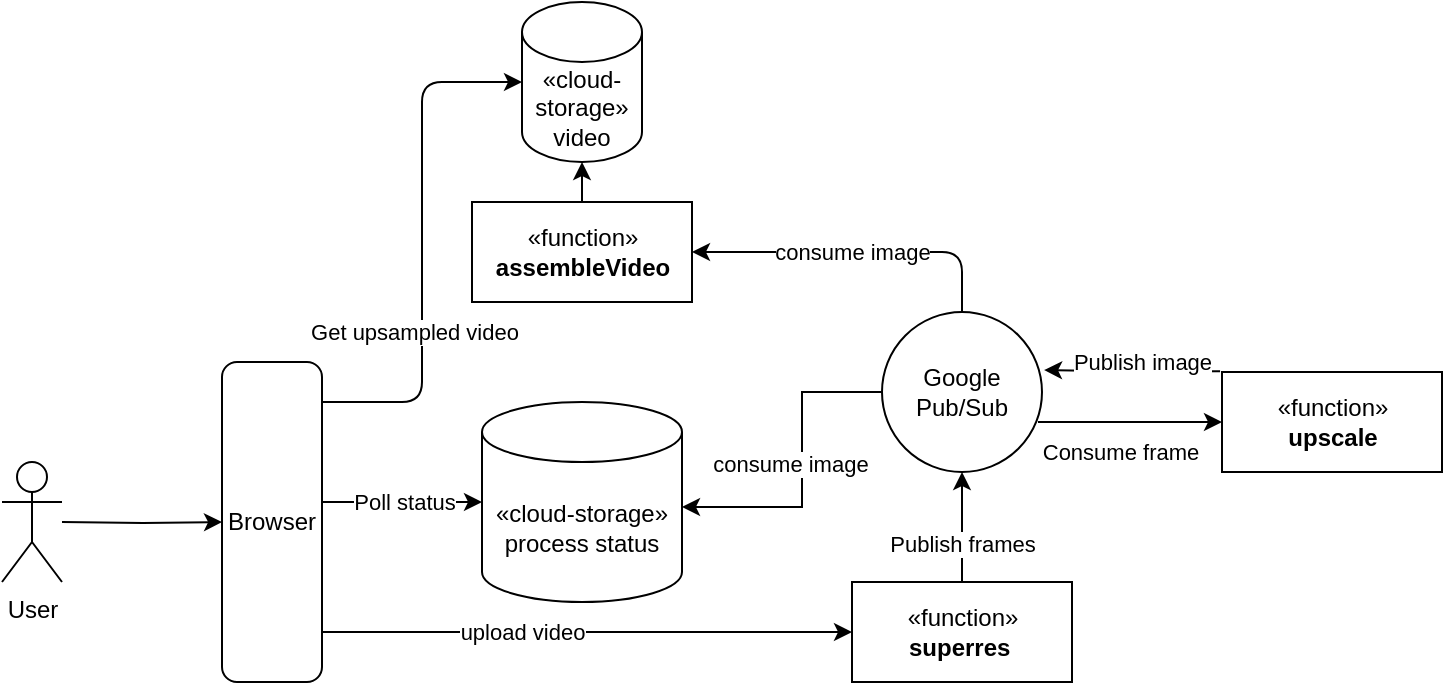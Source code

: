<mxfile version="14.8.1" type="device"><diagram id="lfCbFuP1Zk0Cxbhb6qDw" name="Page-1"><mxGraphModel dx="1149" dy="635" grid="1" gridSize="10" guides="1" tooltips="1" connect="1" arrows="1" fold="1" page="1" pageScale="1" pageWidth="827" pageHeight="1169" math="0" shadow="0"><root><mxCell id="0"/><mxCell id="1" parent="0"/><mxCell id="V9p8Ysf3Cqg0xAwrIFM0-14" style="edgeStyle=orthogonalEdgeStyle;rounded=0;orthogonalLoop=1;jettySize=auto;html=1;entryX=0.5;entryY=1;entryDx=0;entryDy=0;exitX=0.5;exitY=0;exitDx=0;exitDy=0;" edge="1" parent="1" source="V9p8Ysf3Cqg0xAwrIFM0-43" target="V9p8Ysf3Cqg0xAwrIFM0-13"><mxGeometry relative="1" as="geometry"><mxPoint x="500" y="475" as="sourcePoint"/></mxGeometry></mxCell><mxCell id="V9p8Ysf3Cqg0xAwrIFM0-20" value="Publish frames" style="edgeLabel;html=1;align=center;verticalAlign=middle;resizable=0;points=[];" vertex="1" connectable="0" parent="V9p8Ysf3Cqg0xAwrIFM0-14"><mxGeometry x="0.08" y="-12" relative="1" as="geometry"><mxPoint x="-12" y="10" as="offset"/></mxGeometry></mxCell><mxCell id="V9p8Ysf3Cqg0xAwrIFM0-52" style="edgeStyle=orthogonalEdgeStyle;curved=0;rounded=1;sketch=0;orthogonalLoop=1;jettySize=auto;html=1;entryX=0;entryY=0.5;entryDx=0;entryDy=0;entryPerimeter=0;" edge="1" parent="1" source="V9p8Ysf3Cqg0xAwrIFM0-2" target="V9p8Ysf3Cqg0xAwrIFM0-41"><mxGeometry relative="1" as="geometry"><Array as="points"><mxPoint x="230" y="390"/><mxPoint x="230" y="230"/></Array></mxGeometry></mxCell><mxCell id="V9p8Ysf3Cqg0xAwrIFM0-53" value="Get upsampled video" style="edgeLabel;html=1;align=center;verticalAlign=middle;resizable=0;points=[];" vertex="1" connectable="0" parent="V9p8Ysf3Cqg0xAwrIFM0-52"><mxGeometry x="-0.346" y="4" relative="1" as="geometry"><mxPoint as="offset"/></mxGeometry></mxCell><mxCell id="V9p8Ysf3Cqg0xAwrIFM0-2" value="Browser" style="rounded=1;whiteSpace=wrap;html=1;" vertex="1" parent="1"><mxGeometry x="130" y="370" width="50" height="160" as="geometry"/></mxCell><mxCell id="V9p8Ysf3Cqg0xAwrIFM0-4" style="edgeStyle=orthogonalEdgeStyle;rounded=0;orthogonalLoop=1;jettySize=auto;html=1;entryX=0;entryY=0.5;entryDx=0;entryDy=0;" edge="1" parent="1" target="V9p8Ysf3Cqg0xAwrIFM0-2"><mxGeometry relative="1" as="geometry"><mxPoint x="50" y="450" as="sourcePoint"/></mxGeometry></mxCell><mxCell id="V9p8Ysf3Cqg0xAwrIFM0-3" value="User" style="shape=umlActor;verticalLabelPosition=bottom;verticalAlign=top;html=1;outlineConnect=0;" vertex="1" parent="1"><mxGeometry x="20" y="420" width="30" height="60" as="geometry"/></mxCell><mxCell id="V9p8Ysf3Cqg0xAwrIFM0-8" style="edgeStyle=orthogonalEdgeStyle;rounded=0;orthogonalLoop=1;jettySize=auto;html=1;entryX=0;entryY=0.5;entryDx=0;entryDy=0;exitX=1;exitY=0.75;exitDx=0;exitDy=0;" edge="1" parent="1" source="V9p8Ysf3Cqg0xAwrIFM0-2" target="V9p8Ysf3Cqg0xAwrIFM0-43"><mxGeometry relative="1" as="geometry"><mxPoint x="170" y="505" as="sourcePoint"/><mxPoint x="440" y="505" as="targetPoint"/><Array as="points"><mxPoint x="180" y="505"/></Array></mxGeometry></mxCell><mxCell id="V9p8Ysf3Cqg0xAwrIFM0-9" value="upload video" style="edgeLabel;html=1;align=center;verticalAlign=middle;resizable=0;points=[];" vertex="1" connectable="0" parent="V9p8Ysf3Cqg0xAwrIFM0-8"><mxGeometry x="-0.254" y="-2" relative="1" as="geometry"><mxPoint x="10" y="-2" as="offset"/></mxGeometry></mxCell><mxCell id="V9p8Ysf3Cqg0xAwrIFM0-36" style="edgeStyle=orthogonalEdgeStyle;rounded=0;orthogonalLoop=1;jettySize=auto;html=1;entryX=0;entryY=0.5;entryDx=0;entryDy=0;entryPerimeter=0;exitX=1;exitY=0.25;exitDx=0;exitDy=0;" edge="1" parent="1" source="V9p8Ysf3Cqg0xAwrIFM0-2" target="V9p8Ysf3Cqg0xAwrIFM0-28"><mxGeometry relative="1" as="geometry"><mxPoint x="360" y="430" as="sourcePoint"/><mxPoint x="430" y="230" as="targetPoint"/><Array as="points"><mxPoint x="180" y="440"/></Array></mxGeometry></mxCell><mxCell id="V9p8Ysf3Cqg0xAwrIFM0-37" value="Poll status" style="edgeLabel;html=1;align=center;verticalAlign=middle;resizable=0;points=[];" vertex="1" connectable="0" parent="V9p8Ysf3Cqg0xAwrIFM0-36"><mxGeometry x="-0.211" relative="1" as="geometry"><mxPoint x="27" as="offset"/></mxGeometry></mxCell><mxCell id="V9p8Ysf3Cqg0xAwrIFM0-17" value="" style="edgeStyle=orthogonalEdgeStyle;rounded=0;orthogonalLoop=1;jettySize=auto;html=1;entryX=0;entryY=0.75;entryDx=0;entryDy=0;exitX=0.975;exitY=0.688;exitDx=0;exitDy=0;exitPerimeter=0;" edge="1" parent="1" source="V9p8Ysf3Cqg0xAwrIFM0-13"><mxGeometry relative="1" as="geometry"><mxPoint x="630.0" y="400" as="targetPoint"/></mxGeometry></mxCell><mxCell id="V9p8Ysf3Cqg0xAwrIFM0-18" value="Consume frame" style="edgeLabel;html=1;align=center;verticalAlign=middle;resizable=0;points=[];" vertex="1" connectable="0" parent="V9p8Ysf3Cqg0xAwrIFM0-17"><mxGeometry x="-0.378" y="-20" relative="1" as="geometry"><mxPoint x="12" y="-5" as="offset"/></mxGeometry></mxCell><mxCell id="V9p8Ysf3Cqg0xAwrIFM0-30" style="edgeStyle=orthogonalEdgeStyle;rounded=0;orthogonalLoop=1;jettySize=auto;html=1;entryX=1;entryY=0;entryDx=0;entryDy=52.5;entryPerimeter=0;" edge="1" parent="1" source="V9p8Ysf3Cqg0xAwrIFM0-13" target="V9p8Ysf3Cqg0xAwrIFM0-28"><mxGeometry relative="1" as="geometry"><mxPoint x="488.0" y="255" as="targetPoint"/><Array as="points"><mxPoint x="420" y="385"/><mxPoint x="420" y="443"/></Array></mxGeometry></mxCell><mxCell id="V9p8Ysf3Cqg0xAwrIFM0-31" value="consume image" style="edgeLabel;html=1;align=center;verticalAlign=middle;resizable=0;points=[];" vertex="1" connectable="0" parent="V9p8Ysf3Cqg0xAwrIFM0-30"><mxGeometry x="0.349" relative="1" as="geometry"><mxPoint x="2" y="-22" as="offset"/></mxGeometry></mxCell><mxCell id="V9p8Ysf3Cqg0xAwrIFM0-39" style="edgeStyle=orthogonalEdgeStyle;curved=0;rounded=1;sketch=0;orthogonalLoop=1;jettySize=auto;html=1;entryX=1;entryY=0.5;entryDx=0;entryDy=0;" edge="1" parent="1" source="V9p8Ysf3Cqg0xAwrIFM0-13" target="V9p8Ysf3Cqg0xAwrIFM0-45"><mxGeometry relative="1" as="geometry"><mxPoint x="660.12" y="236.66" as="targetPoint"/><Array as="points"><mxPoint x="500" y="315"/></Array></mxGeometry></mxCell><mxCell id="V9p8Ysf3Cqg0xAwrIFM0-40" value="consume image" style="edgeLabel;html=1;align=center;verticalAlign=middle;resizable=0;points=[];" vertex="1" connectable="0" parent="V9p8Ysf3Cqg0xAwrIFM0-39"><mxGeometry x="0.2" relative="1" as="geometry"><mxPoint x="14" as="offset"/></mxGeometry></mxCell><mxCell id="V9p8Ysf3Cqg0xAwrIFM0-13" value="Google Pub/Sub" style="ellipse;whiteSpace=wrap;html=1;aspect=fixed;" vertex="1" parent="1"><mxGeometry x="460" y="345" width="80" height="80" as="geometry"/></mxCell><mxCell id="V9p8Ysf3Cqg0xAwrIFM0-25" style="edgeStyle=orthogonalEdgeStyle;rounded=0;orthogonalLoop=1;jettySize=auto;html=1;entryX=1.013;entryY=0.363;entryDx=0;entryDy=0;entryPerimeter=0;exitX=-0.008;exitY=0.328;exitDx=0;exitDy=0;exitPerimeter=0;" edge="1" parent="1" target="V9p8Ysf3Cqg0xAwrIFM0-13"><mxGeometry relative="1" as="geometry"><mxPoint x="629.04" y="374.68" as="sourcePoint"/><Array as="points"><mxPoint x="585" y="375"/></Array></mxGeometry></mxCell><mxCell id="V9p8Ysf3Cqg0xAwrIFM0-26" value="Publish image" style="edgeLabel;html=1;align=center;verticalAlign=middle;resizable=0;points=[];" vertex="1" connectable="0" parent="V9p8Ysf3Cqg0xAwrIFM0-25"><mxGeometry x="-0.295" y="-1" relative="1" as="geometry"><mxPoint x="-8" y="-4" as="offset"/></mxGeometry></mxCell><mxCell id="V9p8Ysf3Cqg0xAwrIFM0-28" value="&lt;span&gt;«cloud-storage»&lt;/span&gt;&lt;br&gt;process status" style="shape=cylinder3;whiteSpace=wrap;html=1;boundedLbl=1;backgroundOutline=1;size=15;" vertex="1" parent="1"><mxGeometry x="260" y="390" width="100" height="100" as="geometry"/></mxCell><mxCell id="V9p8Ysf3Cqg0xAwrIFM0-42" style="edgeStyle=orthogonalEdgeStyle;curved=0;rounded=1;sketch=0;orthogonalLoop=1;jettySize=auto;html=1;entryX=0.5;entryY=1;entryDx=0;entryDy=0;entryPerimeter=0;exitX=0.5;exitY=0;exitDx=0;exitDy=0;" edge="1" parent="1" source="V9p8Ysf3Cqg0xAwrIFM0-45" target="V9p8Ysf3Cqg0xAwrIFM0-41"><mxGeometry relative="1" as="geometry"><mxPoint x="310.0" y="240" as="sourcePoint"/></mxGeometry></mxCell><mxCell id="V9p8Ysf3Cqg0xAwrIFM0-41" value="«cloud-storage»&lt;br&gt;video" style="shape=cylinder3;whiteSpace=wrap;html=1;boundedLbl=1;backgroundOutline=1;size=15;" vertex="1" parent="1"><mxGeometry x="280" y="190" width="60" height="80" as="geometry"/></mxCell><mxCell id="V9p8Ysf3Cqg0xAwrIFM0-43" value="«function»&lt;br&gt;&lt;span&gt;&lt;b&gt;superres&amp;nbsp;&lt;/b&gt;&lt;/span&gt;" style="html=1;rounded=0;sketch=0;" vertex="1" parent="1"><mxGeometry x="445" y="480" width="110" height="50" as="geometry"/></mxCell><mxCell id="V9p8Ysf3Cqg0xAwrIFM0-44" value="«function»&lt;br&gt;&lt;b&gt;upscale&lt;/b&gt;" style="html=1;rounded=0;sketch=0;" vertex="1" parent="1"><mxGeometry x="630" y="375" width="110" height="50" as="geometry"/></mxCell><mxCell id="V9p8Ysf3Cqg0xAwrIFM0-45" value="«function»&lt;br&gt;&lt;b&gt;assembleVideo&lt;/b&gt;" style="html=1;rounded=0;sketch=0;" vertex="1" parent="1"><mxGeometry x="255" y="290" width="110" height="50" as="geometry"/></mxCell></root></mxGraphModel></diagram></mxfile>